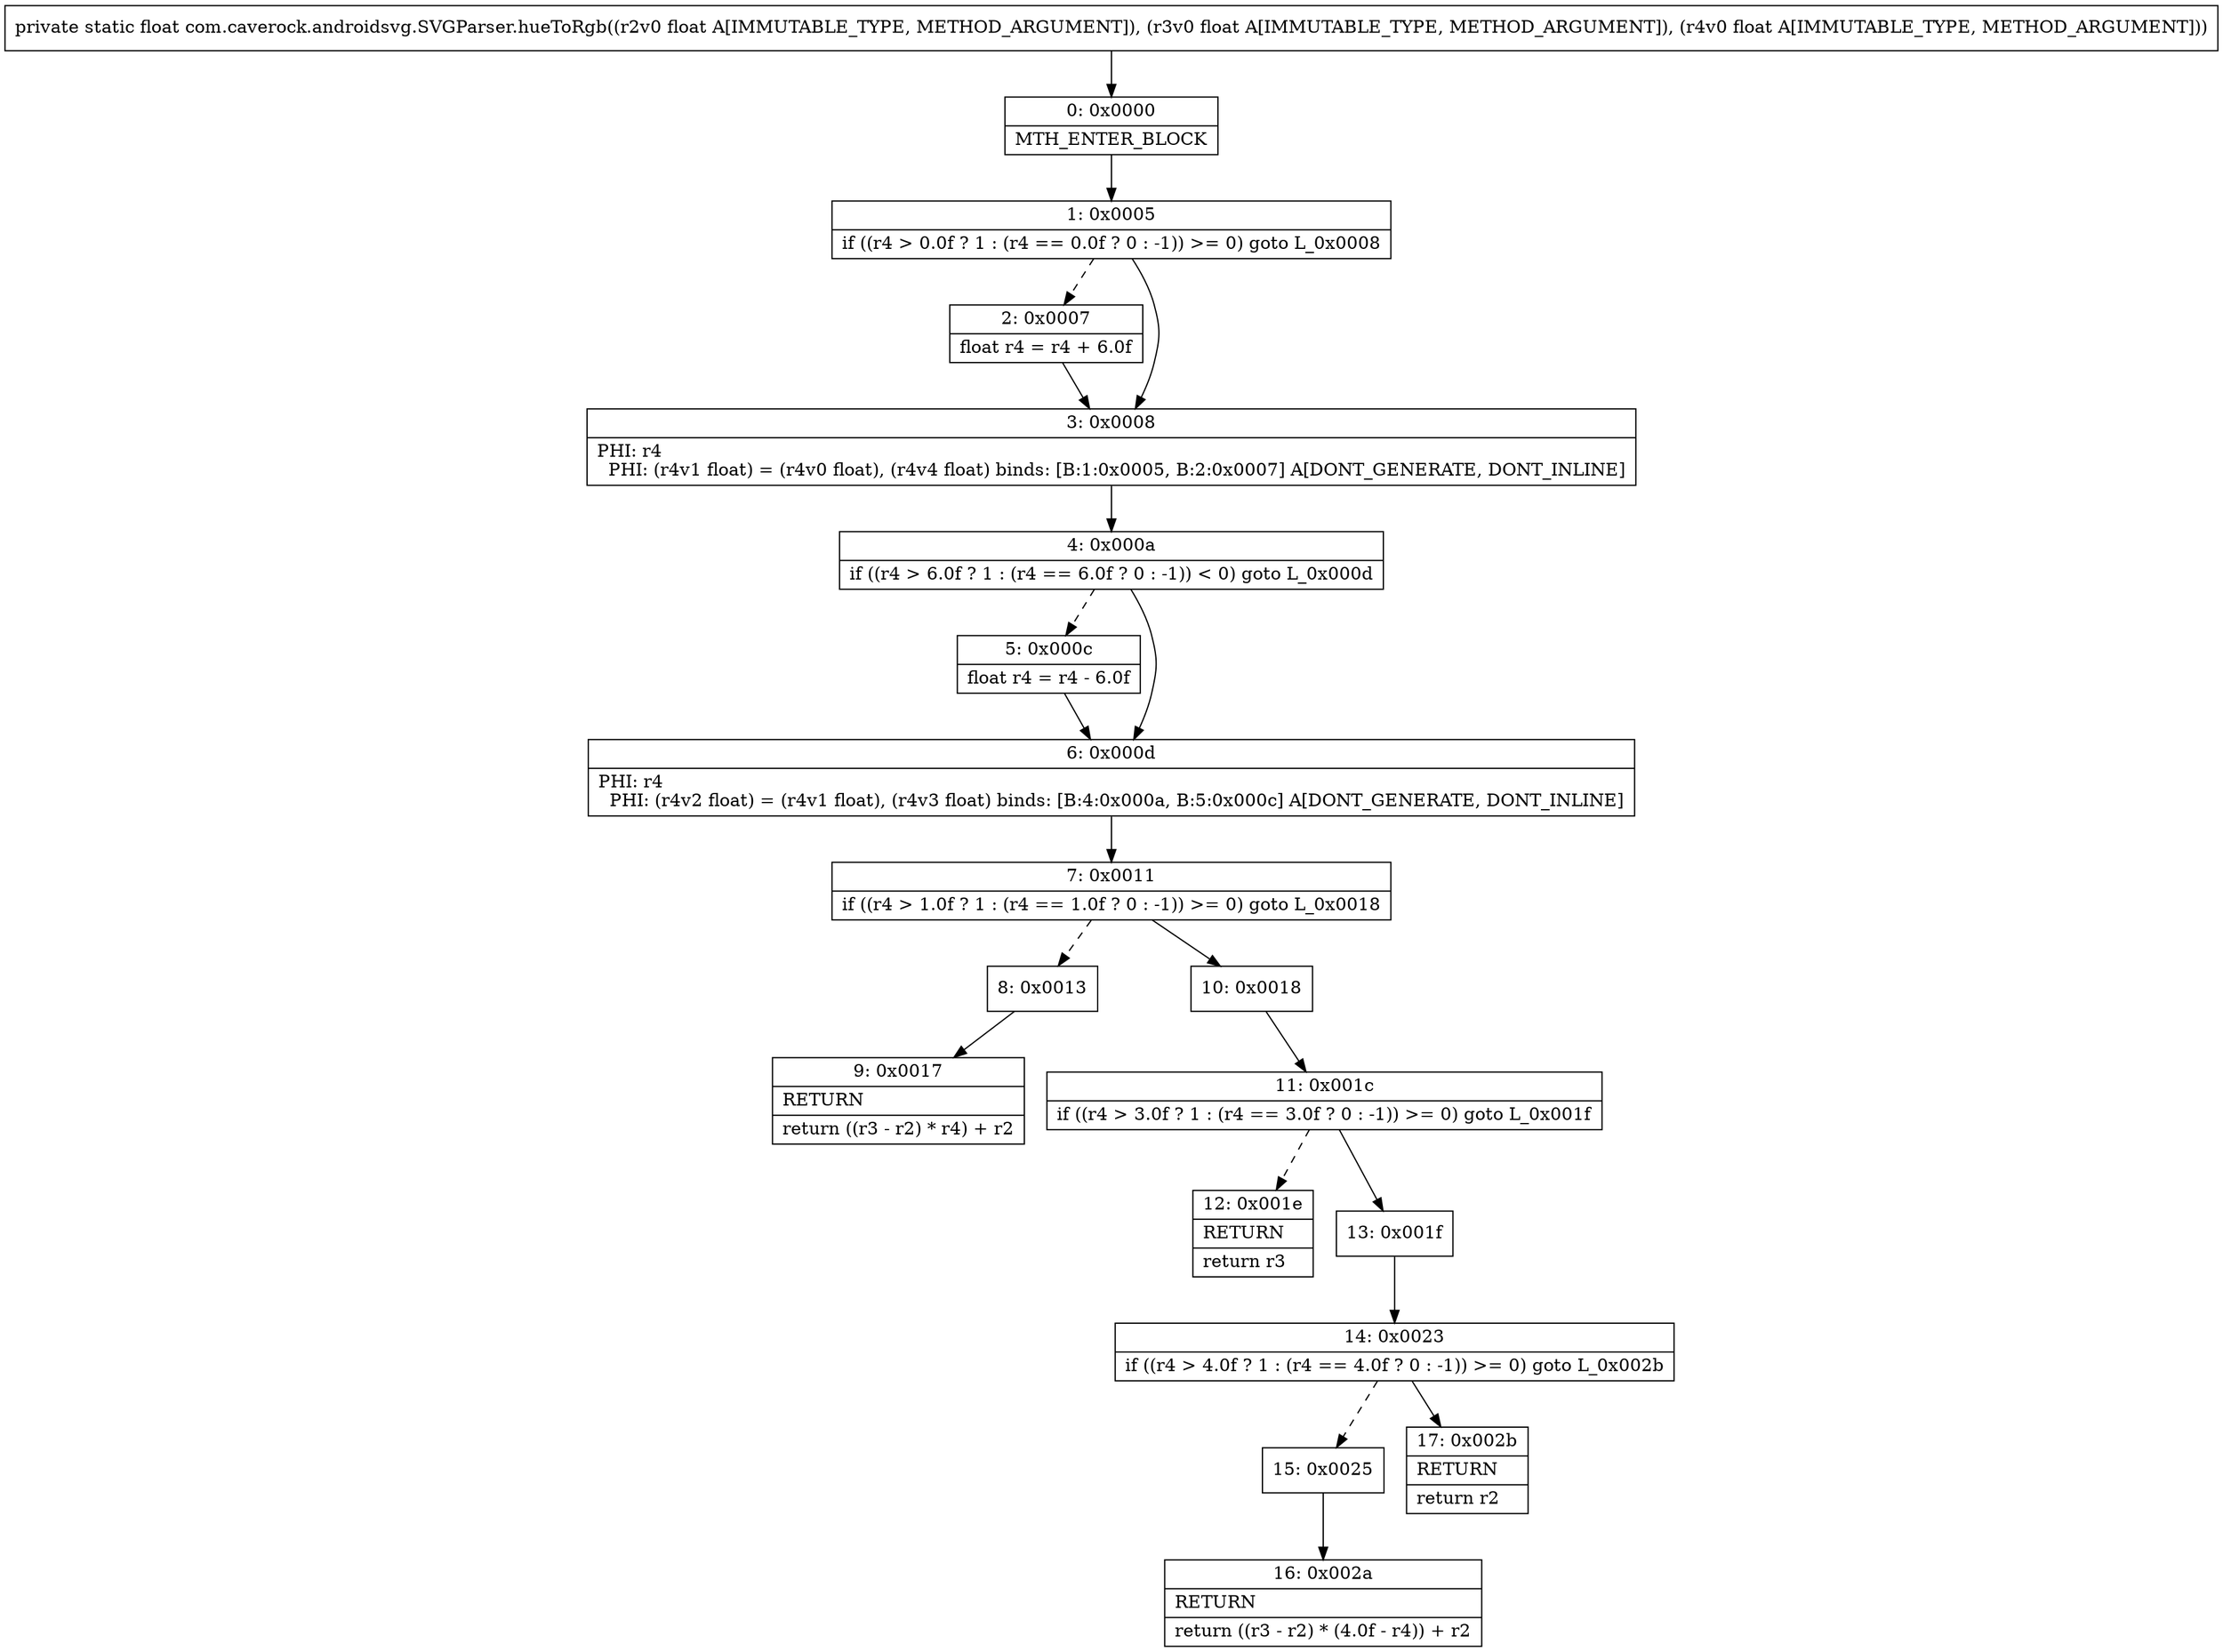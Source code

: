 digraph "CFG forcom.caverock.androidsvg.SVGParser.hueToRgb(FFF)F" {
Node_0 [shape=record,label="{0\:\ 0x0000|MTH_ENTER_BLOCK\l}"];
Node_1 [shape=record,label="{1\:\ 0x0005|if ((r4 \> 0.0f ? 1 : (r4 == 0.0f ? 0 : \-1)) \>= 0) goto L_0x0008\l}"];
Node_2 [shape=record,label="{2\:\ 0x0007|float r4 = r4 + 6.0f\l}"];
Node_3 [shape=record,label="{3\:\ 0x0008|PHI: r4 \l  PHI: (r4v1 float) = (r4v0 float), (r4v4 float) binds: [B:1:0x0005, B:2:0x0007] A[DONT_GENERATE, DONT_INLINE]\l}"];
Node_4 [shape=record,label="{4\:\ 0x000a|if ((r4 \> 6.0f ? 1 : (r4 == 6.0f ? 0 : \-1)) \< 0) goto L_0x000d\l}"];
Node_5 [shape=record,label="{5\:\ 0x000c|float r4 = r4 \- 6.0f\l}"];
Node_6 [shape=record,label="{6\:\ 0x000d|PHI: r4 \l  PHI: (r4v2 float) = (r4v1 float), (r4v3 float) binds: [B:4:0x000a, B:5:0x000c] A[DONT_GENERATE, DONT_INLINE]\l}"];
Node_7 [shape=record,label="{7\:\ 0x0011|if ((r4 \> 1.0f ? 1 : (r4 == 1.0f ? 0 : \-1)) \>= 0) goto L_0x0018\l}"];
Node_8 [shape=record,label="{8\:\ 0x0013}"];
Node_9 [shape=record,label="{9\:\ 0x0017|RETURN\l|return ((r3 \- r2) * r4) + r2\l}"];
Node_10 [shape=record,label="{10\:\ 0x0018}"];
Node_11 [shape=record,label="{11\:\ 0x001c|if ((r4 \> 3.0f ? 1 : (r4 == 3.0f ? 0 : \-1)) \>= 0) goto L_0x001f\l}"];
Node_12 [shape=record,label="{12\:\ 0x001e|RETURN\l|return r3\l}"];
Node_13 [shape=record,label="{13\:\ 0x001f}"];
Node_14 [shape=record,label="{14\:\ 0x0023|if ((r4 \> 4.0f ? 1 : (r4 == 4.0f ? 0 : \-1)) \>= 0) goto L_0x002b\l}"];
Node_15 [shape=record,label="{15\:\ 0x0025}"];
Node_16 [shape=record,label="{16\:\ 0x002a|RETURN\l|return ((r3 \- r2) * (4.0f \- r4)) + r2\l}"];
Node_17 [shape=record,label="{17\:\ 0x002b|RETURN\l|return r2\l}"];
MethodNode[shape=record,label="{private static float com.caverock.androidsvg.SVGParser.hueToRgb((r2v0 float A[IMMUTABLE_TYPE, METHOD_ARGUMENT]), (r3v0 float A[IMMUTABLE_TYPE, METHOD_ARGUMENT]), (r4v0 float A[IMMUTABLE_TYPE, METHOD_ARGUMENT])) }"];
MethodNode -> Node_0;
Node_0 -> Node_1;
Node_1 -> Node_2[style=dashed];
Node_1 -> Node_3;
Node_2 -> Node_3;
Node_3 -> Node_4;
Node_4 -> Node_5[style=dashed];
Node_4 -> Node_6;
Node_5 -> Node_6;
Node_6 -> Node_7;
Node_7 -> Node_8[style=dashed];
Node_7 -> Node_10;
Node_8 -> Node_9;
Node_10 -> Node_11;
Node_11 -> Node_12[style=dashed];
Node_11 -> Node_13;
Node_13 -> Node_14;
Node_14 -> Node_15[style=dashed];
Node_14 -> Node_17;
Node_15 -> Node_16;
}

